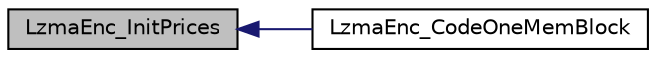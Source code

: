 digraph G
{
  edge [fontname="Helvetica",fontsize="10",labelfontname="Helvetica",labelfontsize="10"];
  node [fontname="Helvetica",fontsize="10",shape=record];
  rankdir="LR";
  Node1 [label="LzmaEnc_InitPrices",height=0.2,width=0.4,color="black", fillcolor="grey75", style="filled" fontcolor="black"];
  Node1 -> Node2 [dir="back",color="midnightblue",fontsize="10",style="solid",fontname="Helvetica"];
  Node2 [label="LzmaEnc_CodeOneMemBlock",height=0.2,width=0.4,color="black", fillcolor="white", style="filled",URL="$_lzma_enc_8c.html#a24569ad9c5f56430cdc35362f0a7f402"];
}
